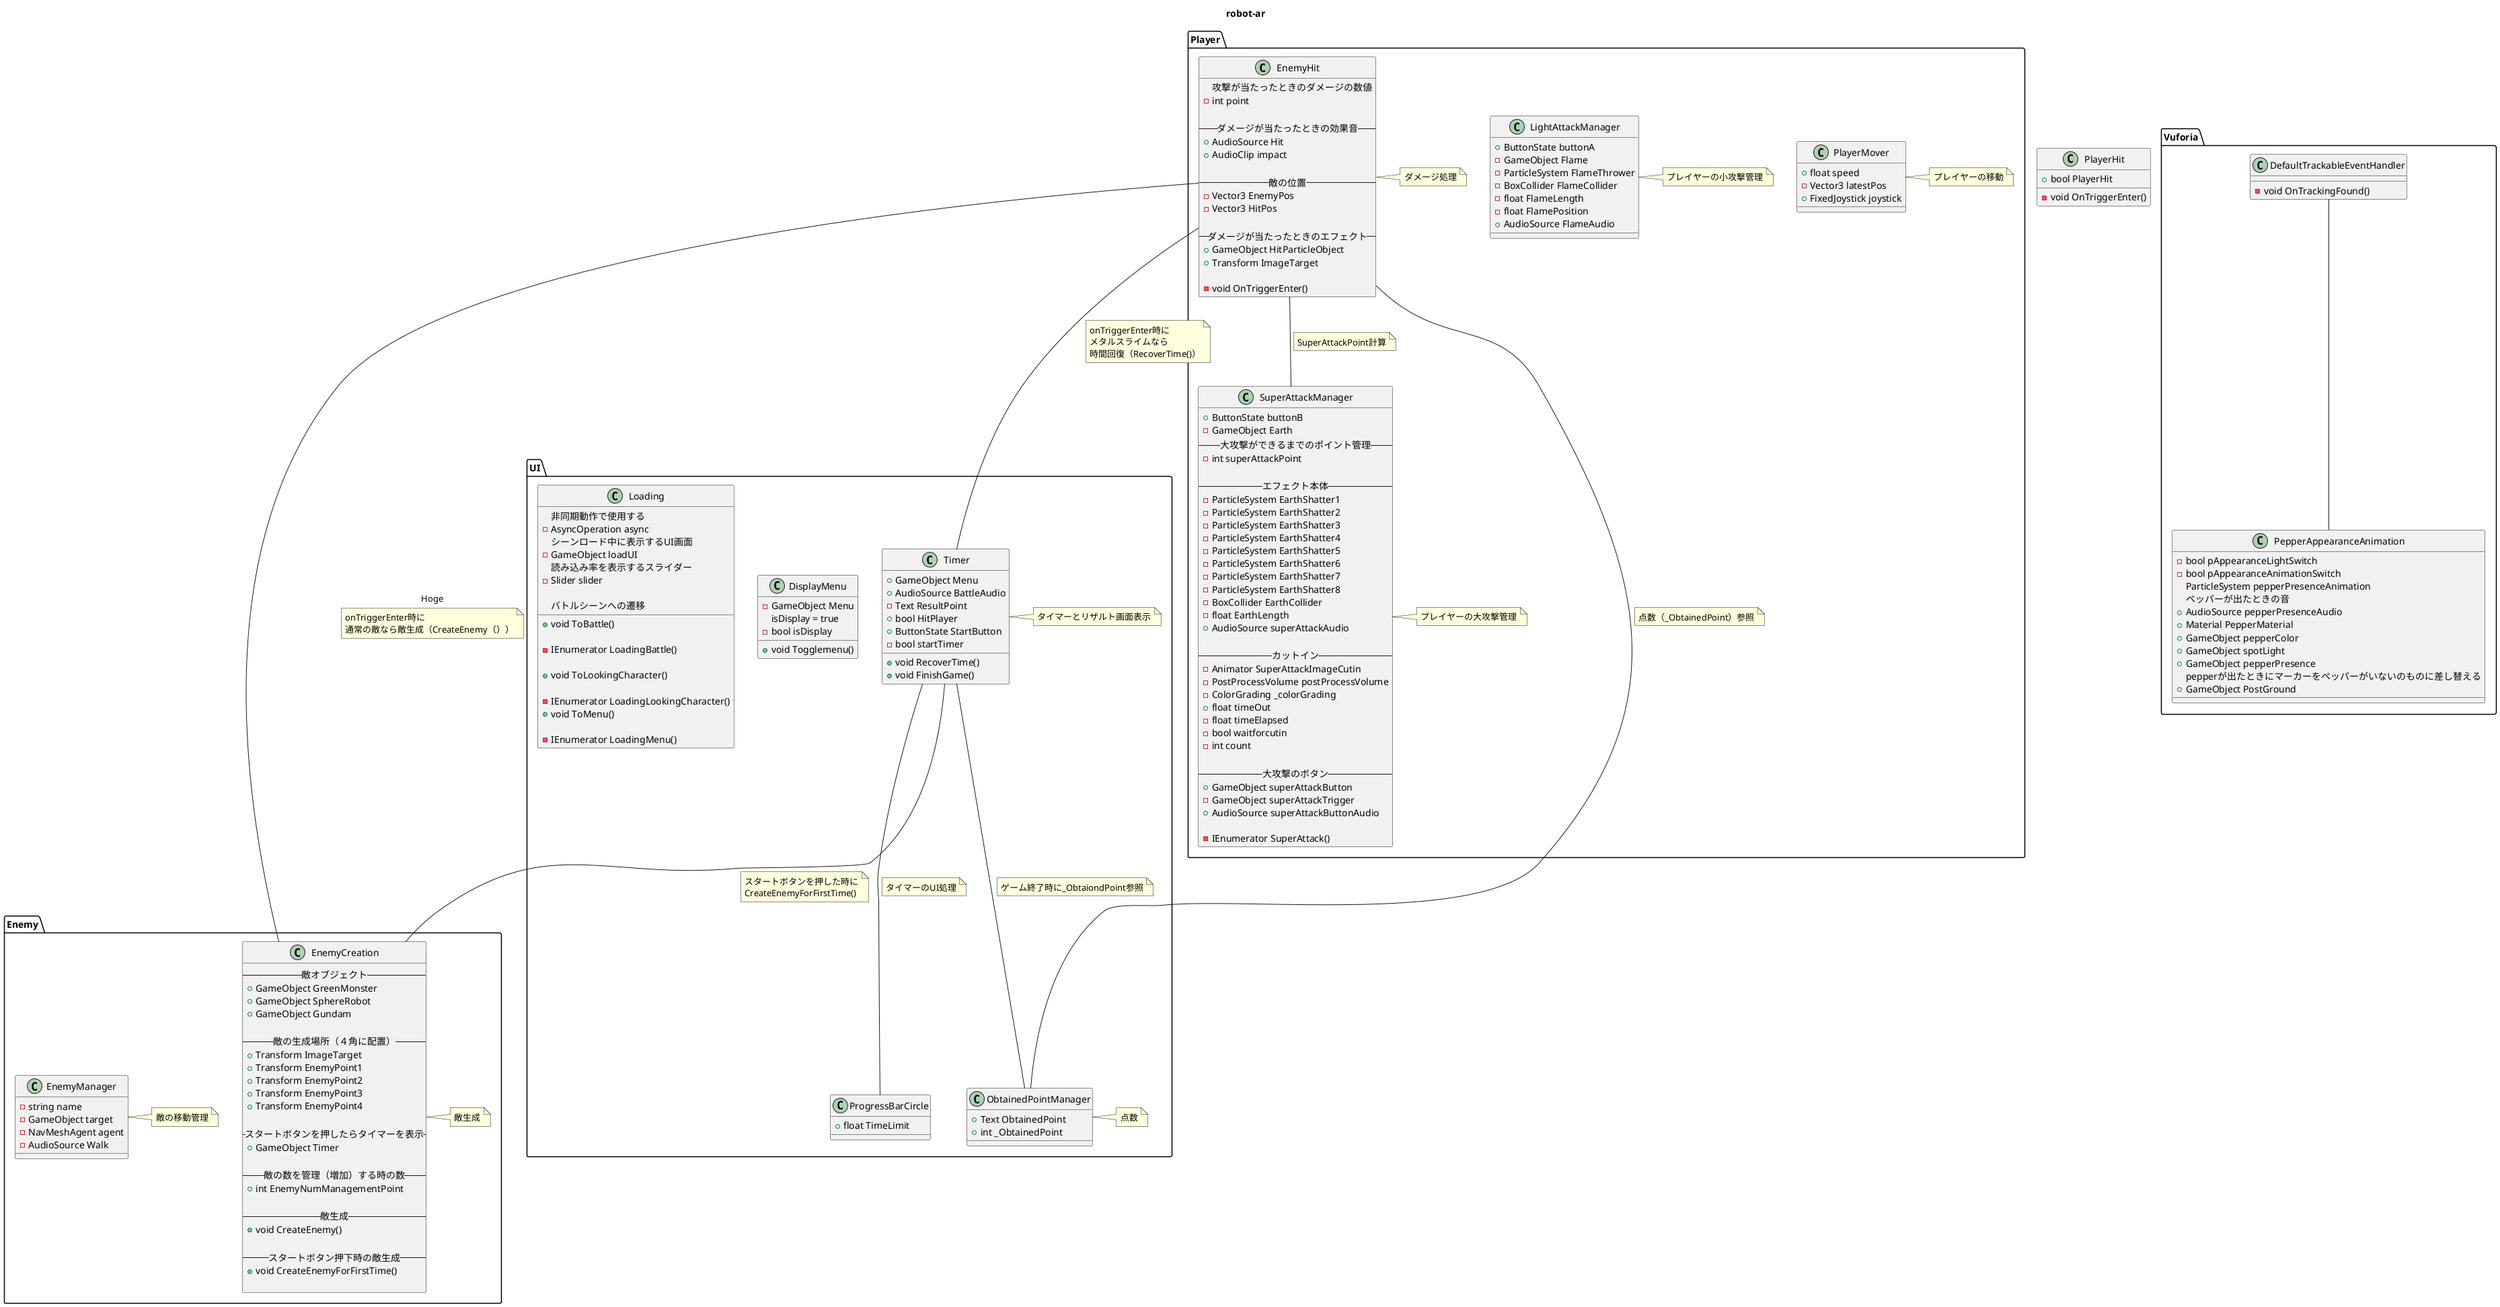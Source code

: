@startuml robot-ar
title robot-ar
package Enemy{
    class EnemyCreation {
        --敵オブジェクト--
        + GameObject GreenMonster
        + GameObject SphereRobot
        + GameObject Gundam
        
        --敵の生成場所（４角に配置）--
        + Transform ImageTarget
        + Transform EnemyPoint1
        + Transform EnemyPoint2
        + Transform EnemyPoint3
        + Transform EnemyPoint4

        --スタートボタンを押したらタイマーを表示--
        + GameObject Timer
        
        --敵の数を管理（増加）する時の数--
        + int EnemyNumManagementPoint

        --敵生成--
        + void CreateEnemy()

        --スタートボタン押下時の敵生成--
        + void CreateEnemyForFirstTime()

    }
    note right
    敵生成
    end note
    
    class EnemyManager {
        - string name
        - GameObject target
        - NavMeshAgent agent
        - AudioSource Walk
    }
    note right
    敵の移動管理
    end note

}

package Player{

    class PlayerMover{
        + float speed
        - Vector3 latestPos
        + FixedJoystick joystick

    }
    note right
    プレイヤーの移動
    end note

    class LightAttackManager{
        + ButtonState buttonA
        - GameObject Flame
        - ParticleSystem FlameThrower
        - BoxCollider FlameCollider
        - float FlameLength
        - float FlamePosition
        + AudioSource FlameAudio

    }
    note right
    プレイヤーの小攻撃管理
    end note

    class SuperAttackManager{
        + ButtonState buttonB
        - GameObject Earth
        --大攻撃ができるまでのポイント管理--
        - int superAttackPoint

        --エフェクト本体--
        - ParticleSystem EarthShatter1
        - ParticleSystem EarthShatter2
        - ParticleSystem EarthShatter3
        - ParticleSystem EarthShatter4
        - ParticleSystem EarthShatter5
        - ParticleSystem EarthShatter6
        - ParticleSystem EarthShatter7
        - ParticleSystem EarthShatter8
        - BoxCollider EarthCollider
        - float EarthLength
        + AudioSource superAttackAudio
        
        --カットイン--
        - Animator SuperAttackImageCutin
        - PostProcessVolume postProcessVolume
        - ColorGrading _colorGrading
        + float timeOut
        - float timeElapsed
        - bool waitforcutin
        - int count
        
        --大攻撃のボタン--
        + GameObject superAttackButton
        - GameObject superAttackTrigger
        + AudioSource superAttackButtonAudio
           
        - IEnumerator SuperAttack()
    }
    note right
    プレイヤーの大攻撃管理
    end note

    class EnemyHit{
        --攻撃が当たったときのダメージの数値--        
        - int point

        --ダメージが当たったときの効果音--
        + AudioSource Hit
        + AudioClip impact

        --敵の位置--
        - Vector3 EnemyPos
        - Vector3 HitPos

        --ダメージが当たったときのエフェクト--
        + GameObject HitParticleObject
        + Transform ImageTarget

        - void OnTriggerEnter()
    }
    note right
    ダメージ処理
    end note
}
    class PlayerHit{
    + bool PlayerHit
    - void OnTriggerEnter()
    
    }

package UI{
    class ObtainedPointManager{
        + Text ObtainedPoint
        + int _ObtainedPoint
    }
    note right
    点数
    end note

    class DisplayMenu{
        - GameObject Menu
        isDisplay = true
        - bool isDisplay
        + void Togglemenu()
    }

    class Loading{
        非同期動作で使用する
        - AsyncOperation async
        シーンロード中に表示するUI画面
        - GameObject loadUI
        読み込み率を表示するスライダー
        - Slider slider

        バトルシーンへの遷移
        + void ToBattle()

        - IEnumerator LoadingBattle()

        + void ToLookingCharacter()

        - IEnumerator LoadingLookingCharacter()
        + void ToMenu()

        -IEnumerator LoadingMenu()
    }

    class ProgressBarCircle{
        + float TimeLimit
    }
    class Timer{
        + GameObject Menu
        + AudioSource BattleAudio
        - Text ResultPoint
        + bool HitPlayer
        + ButtonState StartButton
	    - bool startTimer
        + void RecoverTime()
        + void FinishGame()

    }
    note right
    タイマーとリザルト画面表示
    end note
}
package Vuforia{
    class  DefaultTrackableEventHandler{
        - void OnTrackingFound()
    }

    class PepperAppearanceAnimation{
        - bool pAppearanceLightSwitch
        - bool pAppearanceAnimationSwitch
        ParticleSystem pepperPresenceAnimation
        ペッパーが出たときの音
        + AudioSource pepperPresenceAudio
        + Material PepperMaterial
        + GameObject pepperColor
        + GameObject spotLight
        + GameObject pepperPresence
        pepperが出たときにマーカーをペッパーがいないのものに差し替える
        + GameObject PostGround
    }

}


EnemyHit -- EnemyCreation: Hoge
note on link
onTriggerEnter時に
通常の敵なら敵生成（CreateEnemy（））
end note

EnemyHit -- SuperAttackManager
note on link: SuperAttackPoint計算

EnemyHit -- ObtainedPointManager
note on link: 点数（_ObtainedPoint）参照

EnemyHit -- Timer
note on link
onTriggerEnter時に
メタルスライムなら
時間回復（RecoverTime()）
end note

Timer -- ObtainedPointManager
note on link
ゲーム終了時に_ObtaiondPoint参照
end note

Timer -- ProgressBarCircle
note on link
タイマーのUI処理
end note

Timer -- EnemyCreation
note on link
スタートボタンを押した時に
CreateEnemyForFirstTime()
end note

DefaultTrackableEventHandler -- PepperAppearanceAnimation


@enduml